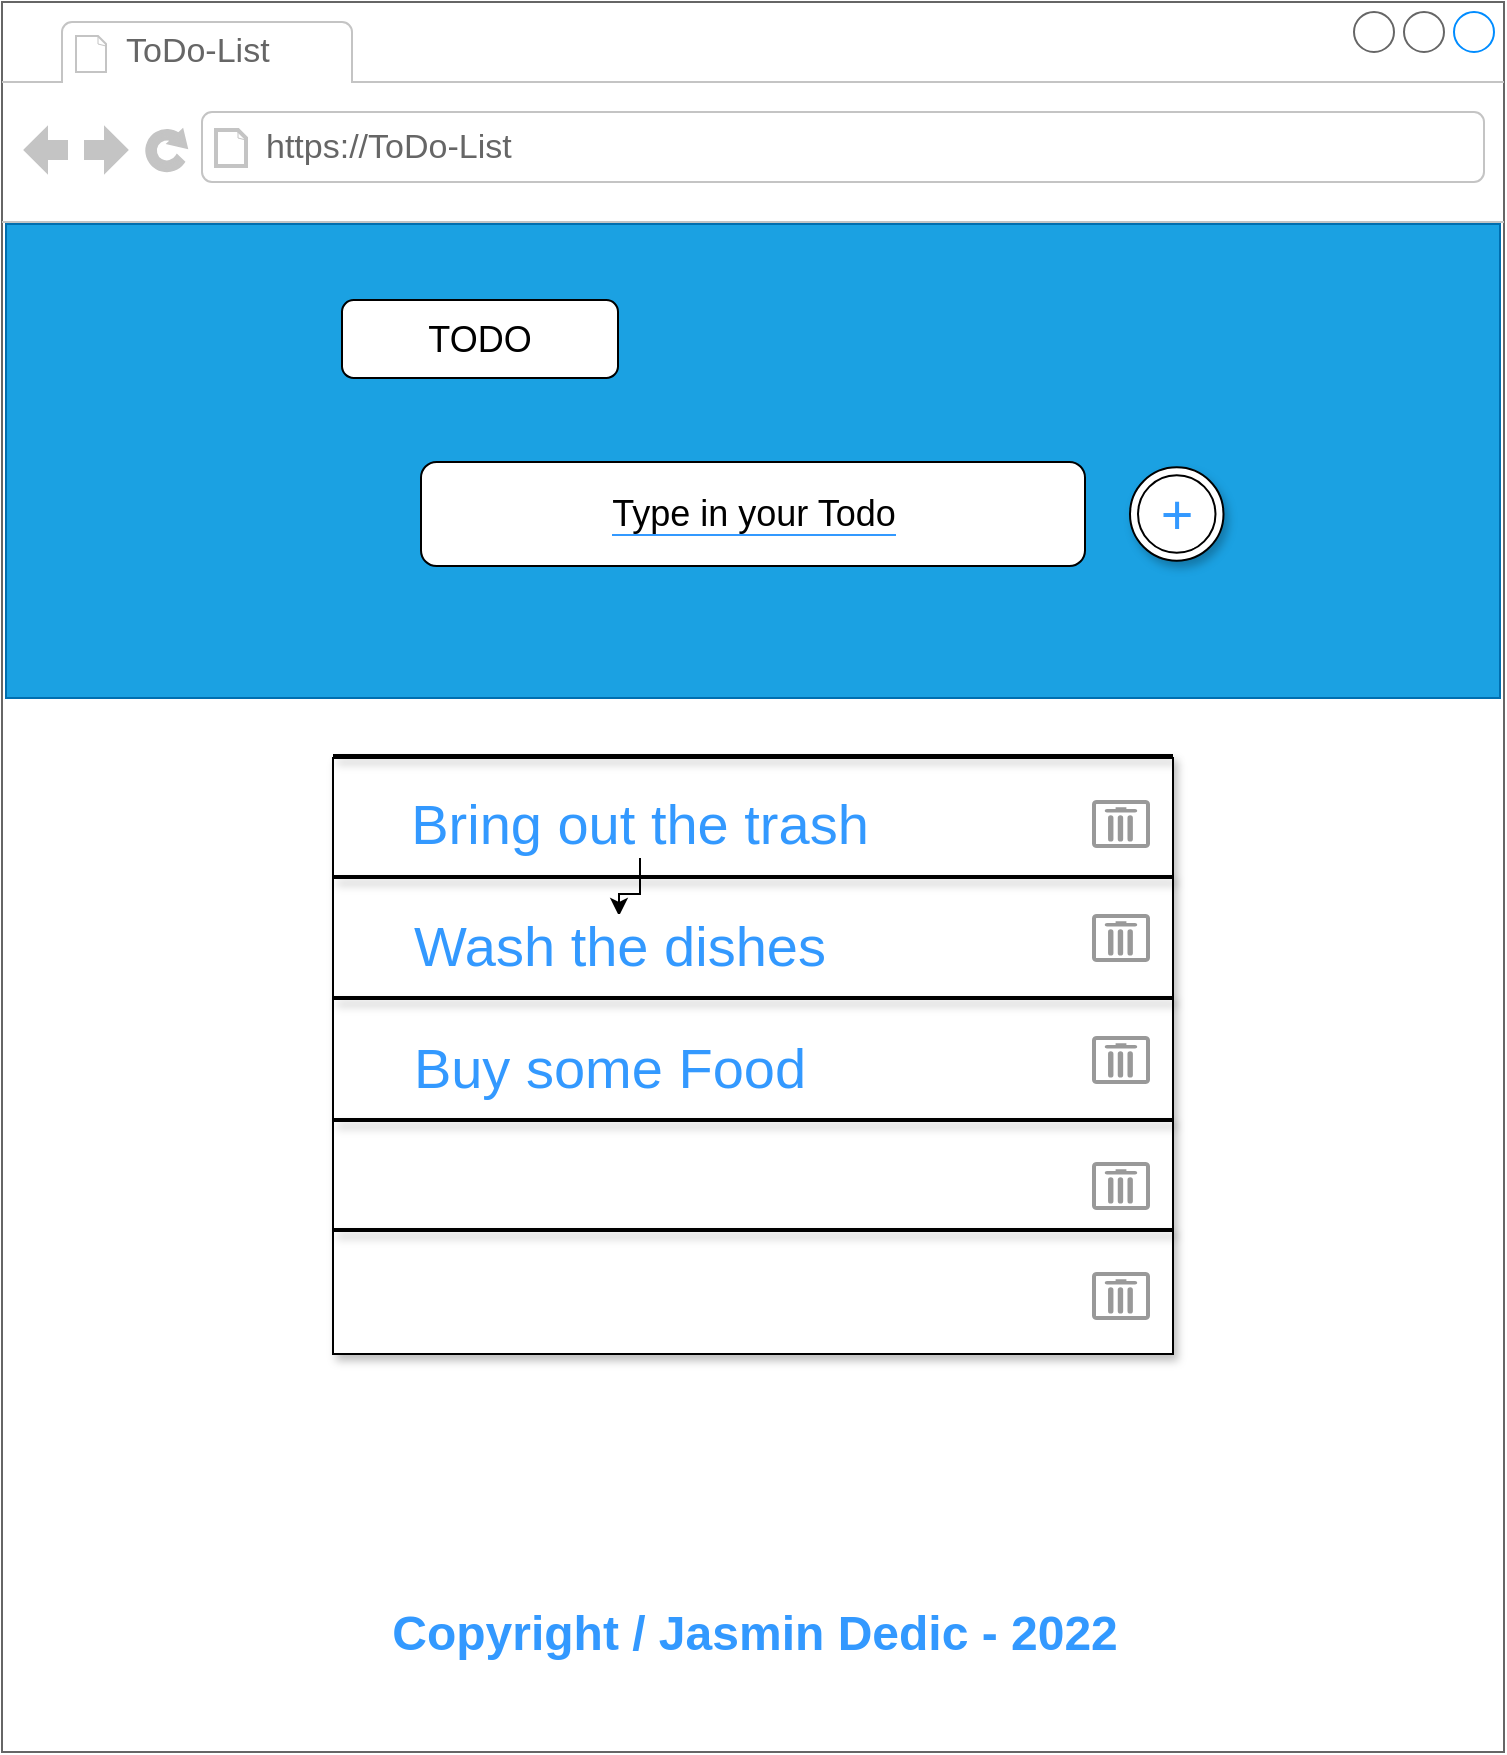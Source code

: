 <mxfile version="19.0.3" type="device"><diagram id="yaH9kjhffhtksTk8X1b8" name="Seite-1"><mxGraphModel dx="1063" dy="987" grid="0" gridSize="10" guides="1" tooltips="1" connect="1" arrows="1" fold="1" page="1" pageScale="1" pageWidth="827" pageHeight="1169" math="0" shadow="0"><root><mxCell id="0"/><mxCell id="1" parent="0"/><mxCell id="owlW4STdaNIcfnqhtB3N-1" value="" style="strokeWidth=1;shadow=0;dashed=0;align=center;html=1;shape=mxgraph.mockup.containers.browserWindow;rSize=0;strokeColor=#666666;strokeColor2=#008cff;strokeColor3=#c4c4c4;mainText=,;recursiveResize=0;" parent="1" vertex="1"><mxGeometry x="42" y="52" width="751" height="875" as="geometry"/></mxCell><mxCell id="owlW4STdaNIcfnqhtB3N-2" value="ToDo-List" style="strokeWidth=1;shadow=0;dashed=0;align=center;html=1;shape=mxgraph.mockup.containers.anchor;fontSize=17;fontColor=#666666;align=left;" parent="owlW4STdaNIcfnqhtB3N-1" vertex="1"><mxGeometry x="60" y="12" width="110" height="26" as="geometry"/></mxCell><mxCell id="owlW4STdaNIcfnqhtB3N-3" value="https://ToDo-List" style="strokeWidth=1;shadow=0;dashed=0;align=center;html=1;shape=mxgraph.mockup.containers.anchor;rSize=0;fontSize=17;fontColor=#666666;align=left;" parent="owlW4STdaNIcfnqhtB3N-1" vertex="1"><mxGeometry x="130" y="60" width="250" height="26" as="geometry"/></mxCell><mxCell id="owlW4STdaNIcfnqhtB3N-4" value="" style="rounded=0;whiteSpace=wrap;html=1;fillColor=#1ba1e2;strokeColor=#006EAF;fontColor=#ffffff;" parent="owlW4STdaNIcfnqhtB3N-1" vertex="1"><mxGeometry x="2" y="111" width="747" height="237" as="geometry"/></mxCell><mxCell id="owlW4STdaNIcfnqhtB3N-5" value="&lt;font style=&quot;font-size: 18px;&quot;&gt;TODO&lt;/font&gt;" style="rounded=1;whiteSpace=wrap;html=1;" parent="owlW4STdaNIcfnqhtB3N-1" vertex="1"><mxGeometry x="170" y="149" width="138" height="39" as="geometry"/></mxCell><mxCell id="owlW4STdaNIcfnqhtB3N-6" value="&lt;span style=&quot;background-color: rgb(255, 255, 255);&quot;&gt;Type in your Todo&lt;/span&gt;" style="rounded=1;whiteSpace=wrap;html=1;labelBackgroundColor=#3399FF;fontSize=18;" parent="owlW4STdaNIcfnqhtB3N-1" vertex="1"><mxGeometry x="209.5" y="230" width="332" height="52" as="geometry"/></mxCell><mxCell id="owlW4STdaNIcfnqhtB3N-13" value="" style="rounded=0;whiteSpace=wrap;html=1;labelBackgroundColor=#FFFFFF;fontSize=18;shadow=1;" parent="owlW4STdaNIcfnqhtB3N-1" vertex="1"><mxGeometry x="165.5" y="378" width="420" height="298" as="geometry"/></mxCell><mxCell id="owlW4STdaNIcfnqhtB3N-26" value="" style="line;strokeWidth=2;html=1;rounded=0;shadow=1;labelBackgroundColor=#FFFFFF;fontSize=18;fontColor=#3399FF;" parent="owlW4STdaNIcfnqhtB3N-1" vertex="1"><mxGeometry x="165.5" y="372" width="420" height="10" as="geometry"/></mxCell><mxCell id="owlW4STdaNIcfnqhtB3N-27" value="" style="line;strokeWidth=2;html=1;rounded=0;shadow=1;labelBackgroundColor=#FFFFFF;fontSize=18;fontColor=#3399FF;" parent="owlW4STdaNIcfnqhtB3N-1" vertex="1"><mxGeometry x="165.5" y="432.5" width="420" height="10" as="geometry"/></mxCell><mxCell id="owlW4STdaNIcfnqhtB3N-28" value="" style="line;strokeWidth=2;html=1;rounded=0;shadow=1;labelBackgroundColor=#FFFFFF;fontSize=18;fontColor=#3399FF;" parent="owlW4STdaNIcfnqhtB3N-1" vertex="1"><mxGeometry x="165.5" y="493" width="420" height="10" as="geometry"/></mxCell><mxCell id="owlW4STdaNIcfnqhtB3N-29" value="" style="line;strokeWidth=2;html=1;rounded=0;shadow=1;labelBackgroundColor=#FFFFFF;fontSize=18;fontColor=#3399FF;" parent="owlW4STdaNIcfnqhtB3N-1" vertex="1"><mxGeometry x="165.5" y="554" width="420" height="10" as="geometry"/></mxCell><mxCell id="owlW4STdaNIcfnqhtB3N-30" value="" style="line;strokeWidth=2;html=1;rounded=0;shadow=1;labelBackgroundColor=#FFFFFF;fontSize=18;fontColor=#3399FF;" parent="owlW4STdaNIcfnqhtB3N-1" vertex="1"><mxGeometry x="165.5" y="609" width="420" height="10" as="geometry"/></mxCell><mxCell id="owlW4STdaNIcfnqhtB3N-31" value="" style="strokeColor=#999999;verticalLabelPosition=bottom;shadow=0;dashed=0;verticalAlign=top;strokeWidth=2;html=1;shape=mxgraph.mockup.misc.trashcanIcon;rounded=0;labelBackgroundColor=#FFFFFF;fontSize=18;" parent="owlW4STdaNIcfnqhtB3N-1" vertex="1"><mxGeometry x="546" y="400" width="27" height="22" as="geometry"/></mxCell><mxCell id="owlW4STdaNIcfnqhtB3N-32" value="" style="strokeColor=#999999;verticalLabelPosition=bottom;shadow=0;dashed=0;verticalAlign=top;strokeWidth=2;html=1;shape=mxgraph.mockup.misc.trashcanIcon;rounded=0;labelBackgroundColor=#FFFFFF;fontSize=18;" parent="owlW4STdaNIcfnqhtB3N-1" vertex="1"><mxGeometry x="546" y="457" width="27" height="22" as="geometry"/></mxCell><mxCell id="owlW4STdaNIcfnqhtB3N-33" value="" style="strokeColor=#999999;verticalLabelPosition=bottom;shadow=0;dashed=0;verticalAlign=top;strokeWidth=2;html=1;shape=mxgraph.mockup.misc.trashcanIcon;rounded=0;labelBackgroundColor=#FFFFFF;fontSize=18;" parent="owlW4STdaNIcfnqhtB3N-1" vertex="1"><mxGeometry x="546" y="518" width="27" height="22" as="geometry"/></mxCell><mxCell id="owlW4STdaNIcfnqhtB3N-34" value="" style="strokeColor=#999999;verticalLabelPosition=bottom;shadow=0;dashed=0;verticalAlign=top;strokeWidth=2;html=1;shape=mxgraph.mockup.misc.trashcanIcon;rounded=0;labelBackgroundColor=#FFFFFF;fontSize=18;" parent="owlW4STdaNIcfnqhtB3N-1" vertex="1"><mxGeometry x="546" y="581" width="27" height="22" as="geometry"/></mxCell><mxCell id="owlW4STdaNIcfnqhtB3N-35" value="" style="strokeColor=#999999;verticalLabelPosition=bottom;shadow=0;dashed=0;verticalAlign=top;strokeWidth=2;html=1;shape=mxgraph.mockup.misc.trashcanIcon;rounded=0;labelBackgroundColor=#FFFFFF;fontSize=18;" parent="owlW4STdaNIcfnqhtB3N-1" vertex="1"><mxGeometry x="546" y="636" width="27" height="22" as="geometry"/></mxCell><mxCell id="owlW4STdaNIcfnqhtB3N-36" value="Copyright / Jasmin Dedic - 2022" style="text;strokeColor=none;fillColor=none;html=1;fontSize=24;fontStyle=1;verticalAlign=middle;align=center;rounded=0;shadow=1;labelBackgroundColor=#FFFFFF;fontColor=#3399FF;" parent="owlW4STdaNIcfnqhtB3N-1" vertex="1"><mxGeometry x="176.5" y="796" width="398" height="40" as="geometry"/></mxCell><mxCell id="owlW4STdaNIcfnqhtB3N-37" value="&lt;font style=&quot;font-size: 28px;&quot;&gt;+&lt;/font&gt;" style="ellipse;shape=doubleEllipse;whiteSpace=wrap;html=1;aspect=fixed;rounded=0;shadow=1;labelBackgroundColor=#FFFFFF;fontSize=18;fontColor=#3399FF;" parent="owlW4STdaNIcfnqhtB3N-1" vertex="1"><mxGeometry x="564" y="232.63" width="46.75" height="46.75" as="geometry"/></mxCell><mxCell id="owlW4STdaNIcfnqhtB3N-41" value="" style="edgeStyle=orthogonalEdgeStyle;rounded=0;orthogonalLoop=1;jettySize=auto;html=1;fontSize=20;fontColor=#3399FF;" parent="owlW4STdaNIcfnqhtB3N-1" source="owlW4STdaNIcfnqhtB3N-39" target="owlW4STdaNIcfnqhtB3N-40" edge="1"><mxGeometry relative="1" as="geometry"/></mxCell><mxCell id="owlW4STdaNIcfnqhtB3N-39" value="Bring out the trash" style="text;html=1;strokeColor=none;fillColor=none;align=center;verticalAlign=middle;whiteSpace=wrap;rounded=0;shadow=1;labelBackgroundColor=#FFFFFF;fontSize=28;fontColor=#3399FF;" parent="owlW4STdaNIcfnqhtB3N-1" vertex="1"><mxGeometry x="187" y="396" width="264" height="30" as="geometry"/></mxCell><mxCell id="owlW4STdaNIcfnqhtB3N-40" value="Wash the dishes" style="text;html=1;strokeColor=none;fillColor=none;align=center;verticalAlign=middle;whiteSpace=wrap;rounded=0;shadow=1;labelBackgroundColor=#FFFFFF;fontSize=28;fontColor=#3399FF;" parent="owlW4STdaNIcfnqhtB3N-1" vertex="1"><mxGeometry x="176.5" y="457" width="264" height="30" as="geometry"/></mxCell><mxCell id="owlW4STdaNIcfnqhtB3N-42" value="Buy some Food" style="text;html=1;strokeColor=none;fillColor=none;align=center;verticalAlign=middle;whiteSpace=wrap;rounded=0;shadow=1;labelBackgroundColor=#FFFFFF;fontSize=28;fontColor=#3399FF;" parent="owlW4STdaNIcfnqhtB3N-1" vertex="1"><mxGeometry x="172" y="518" width="264" height="30" as="geometry"/></mxCell></root></mxGraphModel></diagram></mxfile>